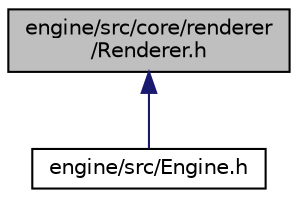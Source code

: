 digraph "engine/src/core/renderer/Renderer.h"
{
 // LATEX_PDF_SIZE
  edge [fontname="Helvetica",fontsize="10",labelfontname="Helvetica",labelfontsize="10"];
  node [fontname="Helvetica",fontsize="10",shape=record];
  Node1 [label="engine/src/core/renderer\l/Renderer.h",height=0.2,width=0.4,color="black", fillcolor="grey75", style="filled", fontcolor="black",tooltip="The rendering API."];
  Node1 -> Node2 [dir="back",color="midnightblue",fontsize="10",style="solid",fontname="Helvetica"];
  Node2 [label="engine/src/Engine.h",height=0.2,width=0.4,color="black", fillcolor="white", style="filled",URL="$Engine_8h.html",tooltip="The entrypoint into the game engine source code."];
}
